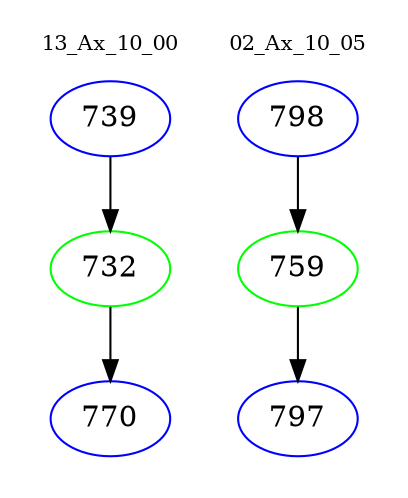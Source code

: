 digraph{
subgraph cluster_0 {
color = white
label = "13_Ax_10_00";
fontsize=10;
T0_739 [label="739", color="blue"]
T0_739 -> T0_732 [color="black"]
T0_732 [label="732", color="green"]
T0_732 -> T0_770 [color="black"]
T0_770 [label="770", color="blue"]
}
subgraph cluster_1 {
color = white
label = "02_Ax_10_05";
fontsize=10;
T1_798 [label="798", color="blue"]
T1_798 -> T1_759 [color="black"]
T1_759 [label="759", color="green"]
T1_759 -> T1_797 [color="black"]
T1_797 [label="797", color="blue"]
}
}
